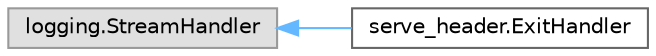 digraph "Graphical Class Hierarchy"
{
 // LATEX_PDF_SIZE
  bgcolor="transparent";
  edge [fontname=Helvetica,fontsize=10,labelfontname=Helvetica,labelfontsize=10];
  node [fontname=Helvetica,fontsize=10,shape=box,height=0.2,width=0.4];
  rankdir="LR";
  Node0 [id="Node000000",label="logging.StreamHandler",height=0.2,width=0.4,color="grey60", fillcolor="#E0E0E0", style="filled",tooltip=" "];
  Node0 -> Node1 [id="edge62_Node000000_Node000001",dir="back",color="steelblue1",style="solid",tooltip=" "];
  Node1 [id="Node000001",label="serve_header.ExitHandler",height=0.2,width=0.4,color="grey40", fillcolor="white", style="filled",URL="$classserve__header_1_1_exit_handler.html",tooltip=" "];
}
